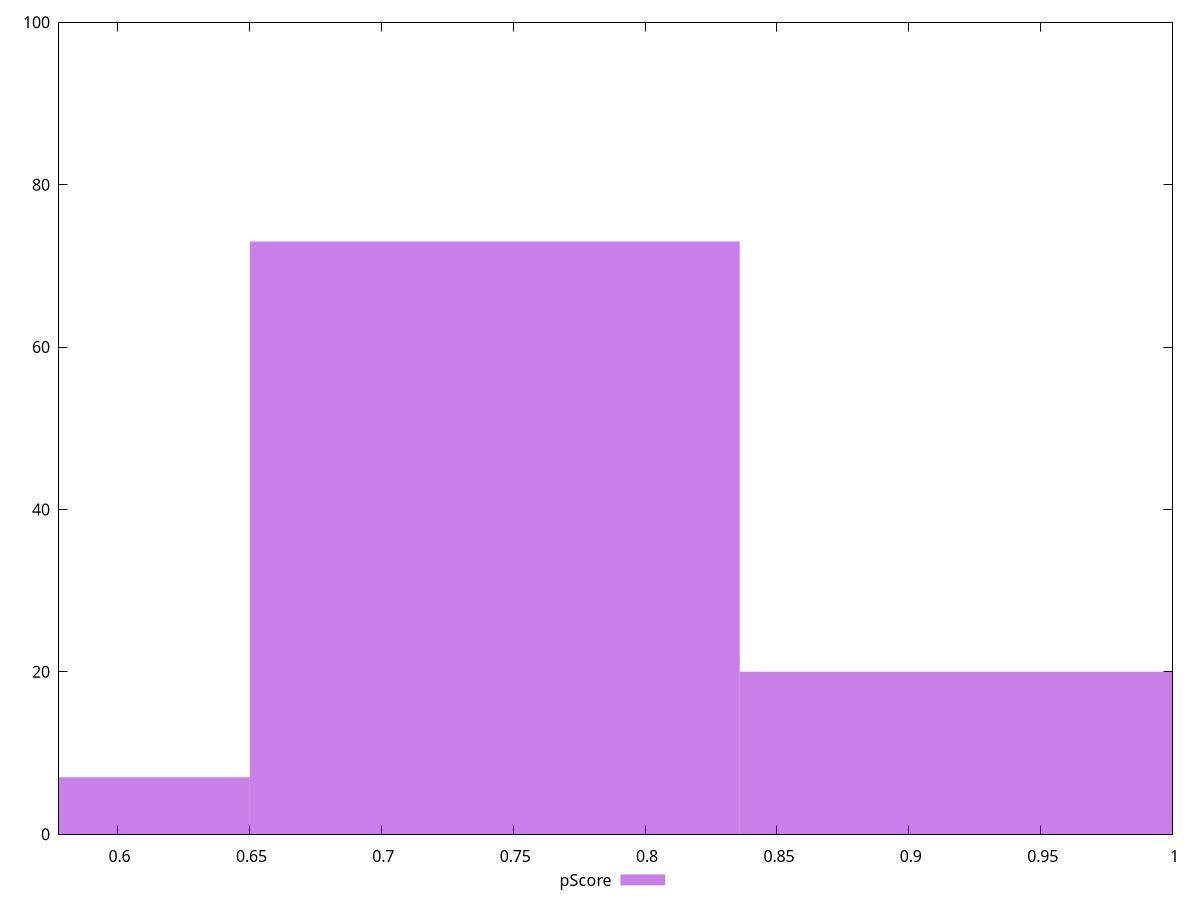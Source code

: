 reset

$pScore <<EOF
0.9287769796999343 20
0.5572661878199605 7
0.7430215837599474 73
EOF

set key outside below
set boxwidth 0.18575539593998686
set xrange [0.5777777777777777:1]
set yrange [0:100]
set trange [0:100]
set style fill transparent solid 0.5 noborder
set terminal svg size 640, 490 enhanced background rgb 'white'
set output "report_00013_2021-02-09T12-04-24.940Z/uses-webp-images/samples/pages/pScore/histogram.svg"

plot $pScore title "pScore" with boxes

reset
